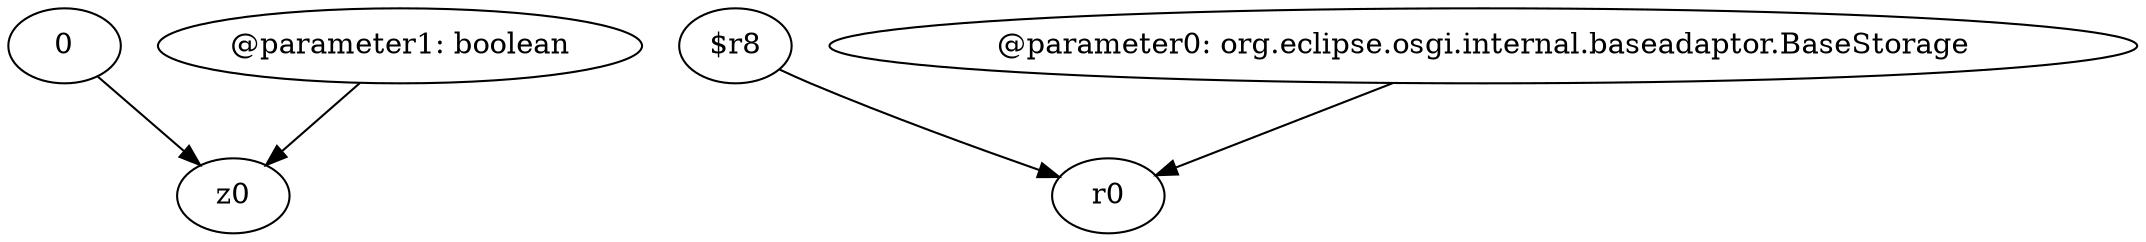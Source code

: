 digraph g {
0[label="0"]
1[label="z0"]
0->1[label=""]
2[label="@parameter1: boolean"]
2->1[label=""]
3[label="$r8"]
4[label="r0"]
3->4[label=""]
5[label="@parameter0: org.eclipse.osgi.internal.baseadaptor.BaseStorage"]
5->4[label=""]
}
